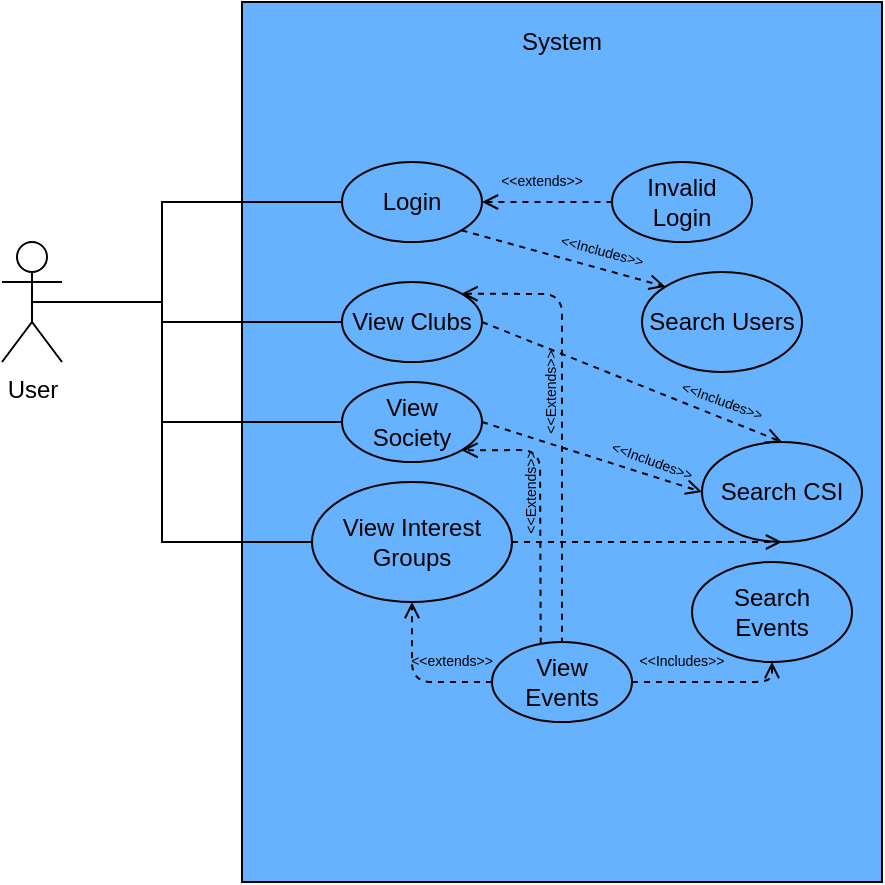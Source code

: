<mxfile version="12.8.4" type="github"><diagram id="K0m3Yvn-BNH7TDLMjK33" name="Page-1"><mxGraphModel dx="981" dy="526" grid="1" gridSize="10" guides="1" tooltips="1" connect="1" arrows="1" fold="1" page="1" pageScale="1" pageWidth="850" pageHeight="1100" math="0" shadow="0"><root><mxCell id="0"/><mxCell id="1" parent="0"/><mxCell id="szR2yDTY2ZWLf-qTvKoL-5" value="" style="rounded=0;whiteSpace=wrap;html=1;fillColor=#66B2FF;" vertex="1" parent="1"><mxGeometry x="240" y="80" width="320" height="440" as="geometry"/></mxCell><mxCell id="szR2yDTY2ZWLf-qTvKoL-1" value="User" style="shape=umlActor;verticalLabelPosition=bottom;labelBackgroundColor=#ffffff;verticalAlign=top;html=1;outlineConnect=0;" vertex="1" parent="1"><mxGeometry x="120" y="200" width="30" height="60" as="geometry"/></mxCell><mxCell id="szR2yDTY2ZWLf-qTvKoL-6" value="System" style="text;html=1;strokeColor=none;fillColor=none;align=center;verticalAlign=middle;whiteSpace=wrap;rounded=0;" vertex="1" parent="1"><mxGeometry x="380" y="90" width="40" height="20" as="geometry"/></mxCell><mxCell id="szR2yDTY2ZWLf-qTvKoL-7" value="Login" style="ellipse;whiteSpace=wrap;html=1;fillColor=#66B2FF;" vertex="1" parent="1"><mxGeometry x="290" y="160" width="70" height="40" as="geometry"/></mxCell><mxCell id="szR2yDTY2ZWLf-qTvKoL-8" value="" style="endArrow=none;html=1;exitX=0.5;exitY=0.5;exitDx=0;exitDy=0;exitPerimeter=0;entryX=0;entryY=0.5;entryDx=0;entryDy=0;rounded=0;" edge="1" parent="1" source="szR2yDTY2ZWLf-qTvKoL-1" target="szR2yDTY2ZWLf-qTvKoL-7"><mxGeometry width="50" height="50" relative="1" as="geometry"><mxPoint x="180" y="280" as="sourcePoint"/><mxPoint x="230" y="230" as="targetPoint"/><Array as="points"><mxPoint x="200" y="230"/><mxPoint x="200" y="180"/></Array></mxGeometry></mxCell><mxCell id="szR2yDTY2ZWLf-qTvKoL-9" value="Invalid&lt;br&gt;Login" style="ellipse;whiteSpace=wrap;html=1;fillColor=#66B2FF;" vertex="1" parent="1"><mxGeometry x="425" y="160" width="70" height="40" as="geometry"/></mxCell><mxCell id="szR2yDTY2ZWLf-qTvKoL-10" value="" style="endArrow=none;dashed=1;html=1;exitX=1;exitY=0.5;exitDx=0;exitDy=0;entryX=0;entryY=0.5;entryDx=0;entryDy=0;startArrow=open;startFill=0;" edge="1" parent="1" source="szR2yDTY2ZWLf-qTvKoL-7" target="szR2yDTY2ZWLf-qTvKoL-9"><mxGeometry width="50" height="50" relative="1" as="geometry"><mxPoint x="400" y="420" as="sourcePoint"/><mxPoint x="450" y="370" as="targetPoint"/></mxGeometry></mxCell><mxCell id="szR2yDTY2ZWLf-qTvKoL-11" value="&amp;lt;&amp;lt;extends&amp;gt;&amp;gt;" style="text;html=1;strokeColor=none;fillColor=none;align=center;verticalAlign=middle;whiteSpace=wrap;rounded=0;fontSize=7;" vertex="1" parent="1"><mxGeometry x="370" y="160" width="40" height="20" as="geometry"/></mxCell><mxCell id="szR2yDTY2ZWLf-qTvKoL-12" value="View Clubs" style="ellipse;whiteSpace=wrap;html=1;fillColor=#66B2FF;" vertex="1" parent="1"><mxGeometry x="290" y="220" width="70" height="40" as="geometry"/></mxCell><mxCell id="szR2yDTY2ZWLf-qTvKoL-13" value="View Society" style="ellipse;whiteSpace=wrap;html=1;fillColor=#66B2FF;" vertex="1" parent="1"><mxGeometry x="290" y="270" width="70" height="40" as="geometry"/></mxCell><mxCell id="szR2yDTY2ZWLf-qTvKoL-14" value="View Interest Groups" style="ellipse;whiteSpace=wrap;html=1;fillColor=#66B2FF;" vertex="1" parent="1"><mxGeometry x="275" y="320" width="100" height="60" as="geometry"/></mxCell><mxCell id="szR2yDTY2ZWLf-qTvKoL-15" value="" style="endArrow=none;html=1;fontSize=10;entryX=0;entryY=0.5;entryDx=0;entryDy=0;rounded=0;" edge="1" parent="1" target="szR2yDTY2ZWLf-qTvKoL-14"><mxGeometry width="50" height="50" relative="1" as="geometry"><mxPoint x="200" y="230" as="sourcePoint"/><mxPoint x="450" y="370" as="targetPoint"/><Array as="points"><mxPoint x="200" y="350"/></Array></mxGeometry></mxCell><mxCell id="szR2yDTY2ZWLf-qTvKoL-16" value="" style="endArrow=none;html=1;fontSize=10;exitX=0;exitY=0.5;exitDx=0;exitDy=0;" edge="1" parent="1" source="szR2yDTY2ZWLf-qTvKoL-13"><mxGeometry width="50" height="50" relative="1" as="geometry"><mxPoint x="400" y="420" as="sourcePoint"/><mxPoint x="200" y="290" as="targetPoint"/></mxGeometry></mxCell><mxCell id="szR2yDTY2ZWLf-qTvKoL-17" value="" style="endArrow=none;html=1;fontSize=10;exitX=0;exitY=0.5;exitDx=0;exitDy=0;" edge="1" parent="1" source="szR2yDTY2ZWLf-qTvKoL-12"><mxGeometry width="50" height="50" relative="1" as="geometry"><mxPoint x="400" y="420" as="sourcePoint"/><mxPoint x="200" y="240" as="targetPoint"/></mxGeometry></mxCell><mxCell id="szR2yDTY2ZWLf-qTvKoL-18" value="&lt;font style=&quot;font-size: 12px&quot;&gt;&lt;font style=&quot;font-size: 12px&quot;&gt;S&lt;/font&gt;earch Users&lt;/font&gt;" style="ellipse;whiteSpace=wrap;html=1;fillColor=#66B2FF;fontSize=10;" vertex="1" parent="1"><mxGeometry x="440" y="215" width="80" height="50" as="geometry"/></mxCell><mxCell id="szR2yDTY2ZWLf-qTvKoL-19" value="" style="endArrow=open;html=1;fontSize=10;exitX=1;exitY=1;exitDx=0;exitDy=0;entryX=0;entryY=0;entryDx=0;entryDy=0;dashed=1;endFill=0;" edge="1" parent="1" source="szR2yDTY2ZWLf-qTvKoL-7" target="szR2yDTY2ZWLf-qTvKoL-18"><mxGeometry width="50" height="50" relative="1" as="geometry"><mxPoint x="400" y="420" as="sourcePoint"/><mxPoint x="450" y="370" as="targetPoint"/></mxGeometry></mxCell><mxCell id="szR2yDTY2ZWLf-qTvKoL-20" value="&amp;lt;&amp;lt;Includes&amp;gt;&amp;gt;" style="text;html=1;strokeColor=none;fillColor=none;align=center;verticalAlign=middle;whiteSpace=wrap;rounded=0;fontSize=7;rotation=15;" vertex="1" parent="1"><mxGeometry x="400" y="195" width="40" height="20" as="geometry"/></mxCell><mxCell id="szR2yDTY2ZWLf-qTvKoL-21" value="&lt;font style=&quot;font-size: 12px&quot;&gt;&lt;font style=&quot;font-size: 12px&quot;&gt;S&lt;/font&gt;earch CSI&lt;/font&gt;" style="ellipse;whiteSpace=wrap;html=1;fillColor=#66B2FF;fontSize=10;" vertex="1" parent="1"><mxGeometry x="470" y="300" width="80" height="50" as="geometry"/></mxCell><mxCell id="szR2yDTY2ZWLf-qTvKoL-22" value="" style="endArrow=open;dashed=1;html=1;fontSize=10;exitX=1;exitY=0.5;exitDx=0;exitDy=0;entryX=0.5;entryY=0;entryDx=0;entryDy=0;endFill=0;" edge="1" parent="1" source="szR2yDTY2ZWLf-qTvKoL-12" target="szR2yDTY2ZWLf-qTvKoL-21"><mxGeometry width="50" height="50" relative="1" as="geometry"><mxPoint x="330" y="310" as="sourcePoint"/><mxPoint x="380" y="260" as="targetPoint"/></mxGeometry></mxCell><mxCell id="szR2yDTY2ZWLf-qTvKoL-23" value="&amp;lt;&amp;lt;Includes&amp;gt;&amp;gt;" style="text;html=1;strokeColor=none;fillColor=none;align=center;verticalAlign=middle;whiteSpace=wrap;rounded=0;fontSize=7;rotation=20;" vertex="1" parent="1"><mxGeometry x="460" y="270" width="40" height="20" as="geometry"/></mxCell><mxCell id="szR2yDTY2ZWLf-qTvKoL-24" value="" style="endArrow=open;dashed=1;html=1;fontSize=10;exitX=1;exitY=0.5;exitDx=0;exitDy=0;entryX=0;entryY=0.5;entryDx=0;entryDy=0;endFill=0;" edge="1" parent="1" source="szR2yDTY2ZWLf-qTvKoL-13" target="szR2yDTY2ZWLf-qTvKoL-21"><mxGeometry width="50" height="50" relative="1" as="geometry"><mxPoint x="330" y="310" as="sourcePoint"/><mxPoint x="380" y="260" as="targetPoint"/></mxGeometry></mxCell><mxCell id="szR2yDTY2ZWLf-qTvKoL-25" value="&amp;lt;&amp;lt;Includes&amp;gt;&amp;gt;" style="text;html=1;strokeColor=none;fillColor=none;align=center;verticalAlign=middle;whiteSpace=wrap;rounded=0;fontSize=7;rotation=20;" vertex="1" parent="1"><mxGeometry x="425" y="300" width="40" height="20" as="geometry"/></mxCell><mxCell id="szR2yDTY2ZWLf-qTvKoL-26" value="" style="endArrow=open;dashed=1;html=1;fontSize=9;exitX=1;exitY=0.5;exitDx=0;exitDy=0;entryX=0.5;entryY=1;entryDx=0;entryDy=0;endFill=0;" edge="1" parent="1" source="szR2yDTY2ZWLf-qTvKoL-14" target="szR2yDTY2ZWLf-qTvKoL-21"><mxGeometry width="50" height="50" relative="1" as="geometry"><mxPoint x="510" y="430" as="sourcePoint"/><mxPoint x="560" y="380" as="targetPoint"/></mxGeometry></mxCell><mxCell id="szR2yDTY2ZWLf-qTvKoL-28" value="View&lt;br&gt;Events" style="ellipse;whiteSpace=wrap;html=1;fillColor=#66B2FF;" vertex="1" parent="1"><mxGeometry x="365" y="400" width="70" height="40" as="geometry"/></mxCell><mxCell id="szR2yDTY2ZWLf-qTvKoL-29" value="" style="endArrow=none;dashed=1;html=1;fontSize=9;exitX=1;exitY=0;exitDx=0;exitDy=0;startArrow=open;startFill=0;" edge="1" parent="1" source="szR2yDTY2ZWLf-qTvKoL-12"><mxGeometry width="50" height="50" relative="1" as="geometry"><mxPoint x="450" y="420" as="sourcePoint"/><mxPoint x="400" y="400" as="targetPoint"/><Array as="points"><mxPoint x="400" y="226"/></Array></mxGeometry></mxCell><mxCell id="szR2yDTY2ZWLf-qTvKoL-30" value="&amp;lt;&amp;lt;Extends&amp;gt;&amp;gt;" style="text;html=1;strokeColor=none;fillColor=none;align=center;verticalAlign=middle;whiteSpace=wrap;rounded=0;fontSize=7;rotation=-90;" vertex="1" parent="1"><mxGeometry x="375" y="265" width="40" height="20" as="geometry"/></mxCell><mxCell id="szR2yDTY2ZWLf-qTvKoL-32" value="" style="endArrow=open;dashed=1;html=1;fontSize=7;entryX=1;entryY=1;entryDx=0;entryDy=0;exitX=0.348;exitY=0.022;exitDx=0;exitDy=0;exitPerimeter=0;endFill=0;rounded=1;" edge="1" parent="1" source="szR2yDTY2ZWLf-qTvKoL-28" target="szR2yDTY2ZWLf-qTvKoL-13"><mxGeometry width="50" height="50" relative="1" as="geometry"><mxPoint x="160" y="440" as="sourcePoint"/><mxPoint x="210" y="390" as="targetPoint"/><Array as="points"><mxPoint x="389" y="304"/></Array></mxGeometry></mxCell><mxCell id="szR2yDTY2ZWLf-qTvKoL-33" value="&amp;lt;&amp;lt;Extends&amp;gt;&amp;gt;" style="text;html=1;strokeColor=none;fillColor=none;align=center;verticalAlign=middle;whiteSpace=wrap;rounded=0;fontSize=7;rotation=-90;" vertex="1" parent="1"><mxGeometry x="365" y="315" width="40" height="20" as="geometry"/></mxCell><mxCell id="szR2yDTY2ZWLf-qTvKoL-34" value="" style="endArrow=open;dashed=1;html=1;fontSize=7;entryX=0.5;entryY=1;entryDx=0;entryDy=0;exitX=0;exitY=0.5;exitDx=0;exitDy=0;startArrow=none;startFill=0;endFill=0;" edge="1" parent="1" source="szR2yDTY2ZWLf-qTvKoL-28" target="szR2yDTY2ZWLf-qTvKoL-14"><mxGeometry width="50" height="50" relative="1" as="geometry"><mxPoint x="275" y="470" as="sourcePoint"/><mxPoint x="325" y="420" as="targetPoint"/><Array as="points"><mxPoint x="325" y="420"/></Array></mxGeometry></mxCell><mxCell id="szR2yDTY2ZWLf-qTvKoL-36" value="&amp;lt;&amp;lt;extends&amp;gt;&amp;gt;" style="text;html=1;strokeColor=none;fillColor=none;align=center;verticalAlign=middle;whiteSpace=wrap;rounded=0;fontSize=7;rotation=0;" vertex="1" parent="1"><mxGeometry x="325" y="400" width="40" height="20" as="geometry"/></mxCell><mxCell id="szR2yDTY2ZWLf-qTvKoL-37" value="&lt;font style=&quot;font-size: 12px&quot;&gt;&lt;font style=&quot;font-size: 12px&quot;&gt;S&lt;/font&gt;earch&lt;br&gt;Events&lt;br&gt;&lt;/font&gt;" style="ellipse;whiteSpace=wrap;html=1;fillColor=#66B2FF;fontSize=10;" vertex="1" parent="1"><mxGeometry x="465" y="360" width="80" height="50" as="geometry"/></mxCell><mxCell id="szR2yDTY2ZWLf-qTvKoL-38" value="" style="endArrow=open;dashed=1;html=1;fontSize=7;exitX=1;exitY=0.5;exitDx=0;exitDy=0;entryX=0.5;entryY=1;entryDx=0;entryDy=0;startArrow=none;startFill=0;endFill=0;" edge="1" parent="1" source="szR2yDTY2ZWLf-qTvKoL-28" target="szR2yDTY2ZWLf-qTvKoL-37"><mxGeometry width="50" height="50" relative="1" as="geometry"><mxPoint x="450" y="490" as="sourcePoint"/><mxPoint x="500" y="440" as="targetPoint"/><Array as="points"><mxPoint x="505" y="420"/></Array></mxGeometry></mxCell><mxCell id="szR2yDTY2ZWLf-qTvKoL-39" value="&amp;lt;&amp;lt;Includes&amp;gt;&amp;gt;" style="text;html=1;strokeColor=none;fillColor=none;align=center;verticalAlign=middle;whiteSpace=wrap;rounded=0;fontSize=7;rotation=0;" vertex="1" parent="1"><mxGeometry x="440" y="400" width="40" height="20" as="geometry"/></mxCell></root></mxGraphModel></diagram></mxfile>